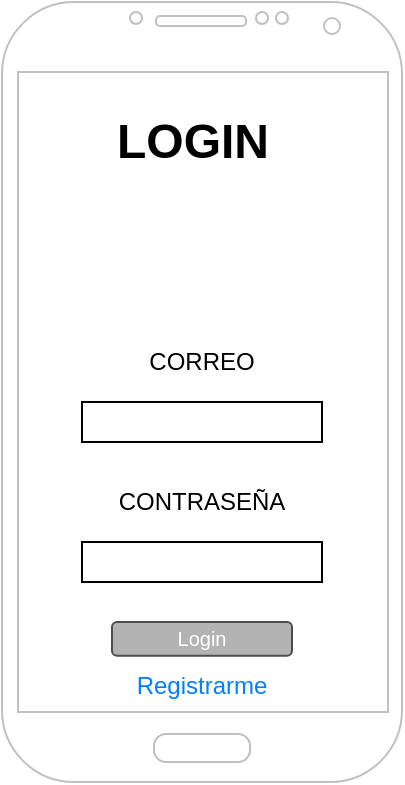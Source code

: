 <mxfile version="15.7.3" type="device" pages="10"><diagram id="3Rx3DH7NQESDHrSGgEL2" name="Login"><mxGraphModel dx="1059" dy="753" grid="1" gridSize="10" guides="1" tooltips="1" connect="1" arrows="1" fold="1" page="1" pageScale="1" pageWidth="191" pageHeight="200" math="0" shadow="0"><root><mxCell id="0"/><mxCell id="1" parent="0"/><mxCell id="rJSWfIHQGffG2gBigwg1-1" value="" style="verticalLabelPosition=bottom;verticalAlign=top;html=1;shadow=0;dashed=0;strokeWidth=1;shape=mxgraph.android.phone2;strokeColor=#c0c0c0;" vertex="1" parent="1"><mxGeometry x="-95" y="-100" width="200" height="390" as="geometry"/></mxCell><mxCell id="rJSWfIHQGffG2gBigwg1-2" value="Login" style="rounded=1;html=1;shadow=0;dashed=0;whiteSpace=wrap;fontSize=10;fillColor=#B3B3B3;align=center;strokeColor=#4D4D4D;fontColor=#ffffff;" vertex="1" parent="1"><mxGeometry x="-40" y="210" width="90" height="16.88" as="geometry"/></mxCell><mxCell id="rJSWfIHQGffG2gBigwg1-3" value="" style="rounded=0;whiteSpace=wrap;html=1;" vertex="1" parent="1"><mxGeometry x="-55" y="100" width="120" height="20" as="geometry"/></mxCell><mxCell id="rJSWfIHQGffG2gBigwg1-4" value="" style="rounded=0;whiteSpace=wrap;html=1;" vertex="1" parent="1"><mxGeometry x="-55" y="170" width="120" height="20" as="geometry"/></mxCell><mxCell id="rJSWfIHQGffG2gBigwg1-5" value="CORREO" style="text;html=1;strokeColor=none;fillColor=none;align=center;verticalAlign=middle;whiteSpace=wrap;rounded=0;" vertex="1" parent="1"><mxGeometry x="-25" y="65" width="60" height="30" as="geometry"/></mxCell><mxCell id="rJSWfIHQGffG2gBigwg1-6" value="CONTRASEÑA" style="text;html=1;strokeColor=none;fillColor=none;align=center;verticalAlign=middle;whiteSpace=wrap;rounded=0;" vertex="1" parent="1"><mxGeometry x="-25" y="135" width="60" height="30" as="geometry"/></mxCell><mxCell id="rJSWfIHQGffG2gBigwg1-15" value="LOGIN" style="text;strokeColor=none;fillColor=none;html=1;fontSize=24;fontStyle=1;verticalAlign=middle;align=center;" vertex="1" parent="1"><mxGeometry x="-50" y="-50" width="100" height="40" as="geometry"/></mxCell><mxCell id="rJSWfIHQGffG2gBigwg1-17" value="Registrarme" style="text;html=1;strokeColor=none;fillColor=none;align=center;verticalAlign=middle;whiteSpace=wrap;rounded=0;fontColor=#007FFF;" vertex="1" parent="1"><mxGeometry x="-25" y="226.88" width="60" height="30" as="geometry"/></mxCell></root></mxGraphModel></diagram><diagram id="KRmbzl2x7aRHdGtsa8Kj" name="Registro"><mxGraphModel dx="868" dy="753" grid="1" gridSize="10" guides="1" tooltips="1" connect="1" arrows="1" fold="1" page="1" pageScale="1" pageWidth="191" pageHeight="200" math="0" shadow="0"><root><mxCell id="pqkYpPp0kayzlvvvexzA-0"/><mxCell id="pqkYpPp0kayzlvvvexzA-1" parent="pqkYpPp0kayzlvvvexzA-0"/><mxCell id="pqkYpPp0kayzlvvvexzA-2" value="" style="verticalLabelPosition=bottom;verticalAlign=top;html=1;shadow=0;dashed=0;strokeWidth=1;shape=mxgraph.android.phone2;strokeColor=#c0c0c0;" vertex="1" parent="pqkYpPp0kayzlvvvexzA-1"><mxGeometry x="74" y="-95" width="200" height="390" as="geometry"/></mxCell><mxCell id="pqkYpPp0kayzlvvvexzA-3" value="Registro" style="rounded=1;html=1;shadow=0;dashed=0;whiteSpace=wrap;fontSize=10;fillColor=#B3B3B3;align=center;strokeColor=#4D4D4D;fontColor=#ffffff;" vertex="1" parent="pqkYpPp0kayzlvvvexzA-1"><mxGeometry x="129" y="215" width="90" height="16.88" as="geometry"/></mxCell><mxCell id="pqkYpPp0kayzlvvvexzA-4" value="" style="rounded=0;whiteSpace=wrap;html=1;" vertex="1" parent="pqkYpPp0kayzlvvvexzA-1"><mxGeometry x="114" y="34" width="120" height="20" as="geometry"/></mxCell><mxCell id="pqkYpPp0kayzlvvvexzA-5" value="" style="rounded=0;whiteSpace=wrap;html=1;" vertex="1" parent="pqkYpPp0kayzlvvvexzA-1"><mxGeometry x="114" y="157" width="120" height="20" as="geometry"/></mxCell><mxCell id="pqkYpPp0kayzlvvvexzA-6" value="USUARIO" style="text;html=1;strokeColor=none;fillColor=none;align=center;verticalAlign=middle;whiteSpace=wrap;rounded=0;" vertex="1" parent="pqkYpPp0kayzlvvvexzA-1"><mxGeometry x="144" width="60" height="30" as="geometry"/></mxCell><mxCell id="pqkYpPp0kayzlvvvexzA-7" value="CONTRASEÑA" style="text;html=1;strokeColor=none;fillColor=none;align=center;verticalAlign=middle;whiteSpace=wrap;rounded=0;" vertex="1" parent="pqkYpPp0kayzlvvvexzA-1"><mxGeometry x="144" y="123" width="60" height="30" as="geometry"/></mxCell><mxCell id="pqkYpPp0kayzlvvvexzA-8" value="" style="rounded=0;whiteSpace=wrap;html=1;" vertex="1" parent="pqkYpPp0kayzlvvvexzA-1"><mxGeometry x="114" y="94" width="120" height="20" as="geometry"/></mxCell><mxCell id="pqkYpPp0kayzlvvvexzA-9" value="CORREO" style="text;html=1;strokeColor=none;fillColor=none;align=center;verticalAlign=middle;whiteSpace=wrap;rounded=0;" vertex="1" parent="pqkYpPp0kayzlvvvexzA-1"><mxGeometry x="144" y="60" width="60" height="30" as="geometry"/></mxCell><mxCell id="pqkYpPp0kayzlvvvexzA-10" value="REGISTRO" style="text;strokeColor=none;fillColor=none;html=1;fontSize=24;fontStyle=1;verticalAlign=middle;align=center;" vertex="1" parent="pqkYpPp0kayzlvvvexzA-1"><mxGeometry x="129" y="-45" width="100" height="40" as="geometry"/></mxCell><mxCell id="pqkYpPp0kayzlvvvexzA-11" value="Iniciar Sesion" style="text;html=1;strokeColor=none;fillColor=none;align=center;verticalAlign=middle;whiteSpace=wrap;rounded=0;fontColor=#007FFF;" vertex="1" parent="pqkYpPp0kayzlvvvexzA-1"><mxGeometry x="136" y="231.88" width="76" height="30" as="geometry"/></mxCell></root></mxGraphModel></diagram><diagram id="3CmrWRb_aSL7jTKkmzbf" name="Mockup 3"><mxGraphModel dx="868" dy="553" grid="1" gridSize="10" guides="1" tooltips="1" connect="1" arrows="1" fold="1" page="1" pageScale="1" pageWidth="191" pageHeight="200" math="0" shadow="0"><root><mxCell id="ZxI7Kt91BtM6T2KhnoGf-0"/><mxCell id="ZxI7Kt91BtM6T2KhnoGf-1" parent="ZxI7Kt91BtM6T2KhnoGf-0"/></root></mxGraphModel></diagram><diagram name="Mockup 4" id="mLizinLsYMjyx3MbGm5W"><mxGraphModel dx="868" dy="553" grid="1" gridSize="10" guides="1" tooltips="1" connect="1" arrows="1" fold="1" page="1" pageScale="1" pageWidth="191" pageHeight="200" math="0" shadow="0"><root><mxCell id="Ya7Y3VDTMf40UZ4xe6Tn-0"/><mxCell id="Ya7Y3VDTMf40UZ4xe6Tn-1" parent="Ya7Y3VDTMf40UZ4xe6Tn-0"/></root></mxGraphModel></diagram><diagram id="FMRnGv3TpdT-_Ge19MUD" name="Mockup 5"><mxGraphModel dx="868" dy="553" grid="1" gridSize="10" guides="1" tooltips="1" connect="1" arrows="1" fold="1" page="1" pageScale="1" pageWidth="191" pageHeight="200" math="0" shadow="0"><root><mxCell id="8SdqKbYbAM-Mia4O9kFP-0"/><mxCell id="8SdqKbYbAM-Mia4O9kFP-1" parent="8SdqKbYbAM-Mia4O9kFP-0"/></root></mxGraphModel></diagram><diagram id="07q37dOTosdI0JX1B3hs" name="Mockup 6"><mxGraphModel dx="868" dy="553" grid="1" gridSize="10" guides="1" tooltips="1" connect="1" arrows="1" fold="1" page="1" pageScale="1" pageWidth="191" pageHeight="200" math="0" shadow="0"><root><mxCell id="cixznWmI0lw8Cs_-gO3d-0"/><mxCell id="cixznWmI0lw8Cs_-gO3d-1" parent="cixznWmI0lw8Cs_-gO3d-0"/></root></mxGraphModel></diagram><diagram id="_hV_wy8Ngrmn2nKixbnB" name="Mockup 7"><mxGraphModel dx="868" dy="553" grid="1" gridSize="10" guides="1" tooltips="1" connect="1" arrows="1" fold="1" page="1" pageScale="1" pageWidth="191" pageHeight="200" math="0" shadow="0"><root><mxCell id="7a9IbbxwUtB1eHGKU07c-0"/><mxCell id="7a9IbbxwUtB1eHGKU07c-1" parent="7a9IbbxwUtB1eHGKU07c-0"/></root></mxGraphModel></diagram><diagram id="DWd2k9V-Put6e33vT9Br" name="Mockup 8"><mxGraphModel dx="868" dy="553" grid="1" gridSize="10" guides="1" tooltips="1" connect="1" arrows="1" fold="1" page="1" pageScale="1" pageWidth="191" pageHeight="200" math="0" shadow="0"><root><mxCell id="hX74R6Cg_fFf7LYBBrCo-0"/><mxCell id="hX74R6Cg_fFf7LYBBrCo-1" parent="hX74R6Cg_fFf7LYBBrCo-0"/></root></mxGraphModel></diagram><diagram id="7UyXBYbhqTaivotpGzWD" name="Mockup 9"><mxGraphModel dx="868" dy="553" grid="1" gridSize="10" guides="1" tooltips="1" connect="1" arrows="1" fold="1" page="1" pageScale="1" pageWidth="191" pageHeight="200" math="0" shadow="0"><root><mxCell id="RD8tEGCdcdvxoyx0H_gE-0"/><mxCell id="RD8tEGCdcdvxoyx0H_gE-1" parent="RD8tEGCdcdvxoyx0H_gE-0"/></root></mxGraphModel></diagram><diagram id="-zh21UKZzjilMKOXBwOV" name="Mockup 10"><mxGraphModel dx="868" dy="553" grid="1" gridSize="10" guides="1" tooltips="1" connect="1" arrows="1" fold="1" page="1" pageScale="1" pageWidth="191" pageHeight="200" math="0" shadow="0"><root><mxCell id="WAApfzF8RYYHMCBPUiWg-0"/><mxCell id="WAApfzF8RYYHMCBPUiWg-1" parent="WAApfzF8RYYHMCBPUiWg-0"/></root></mxGraphModel></diagram></mxfile>